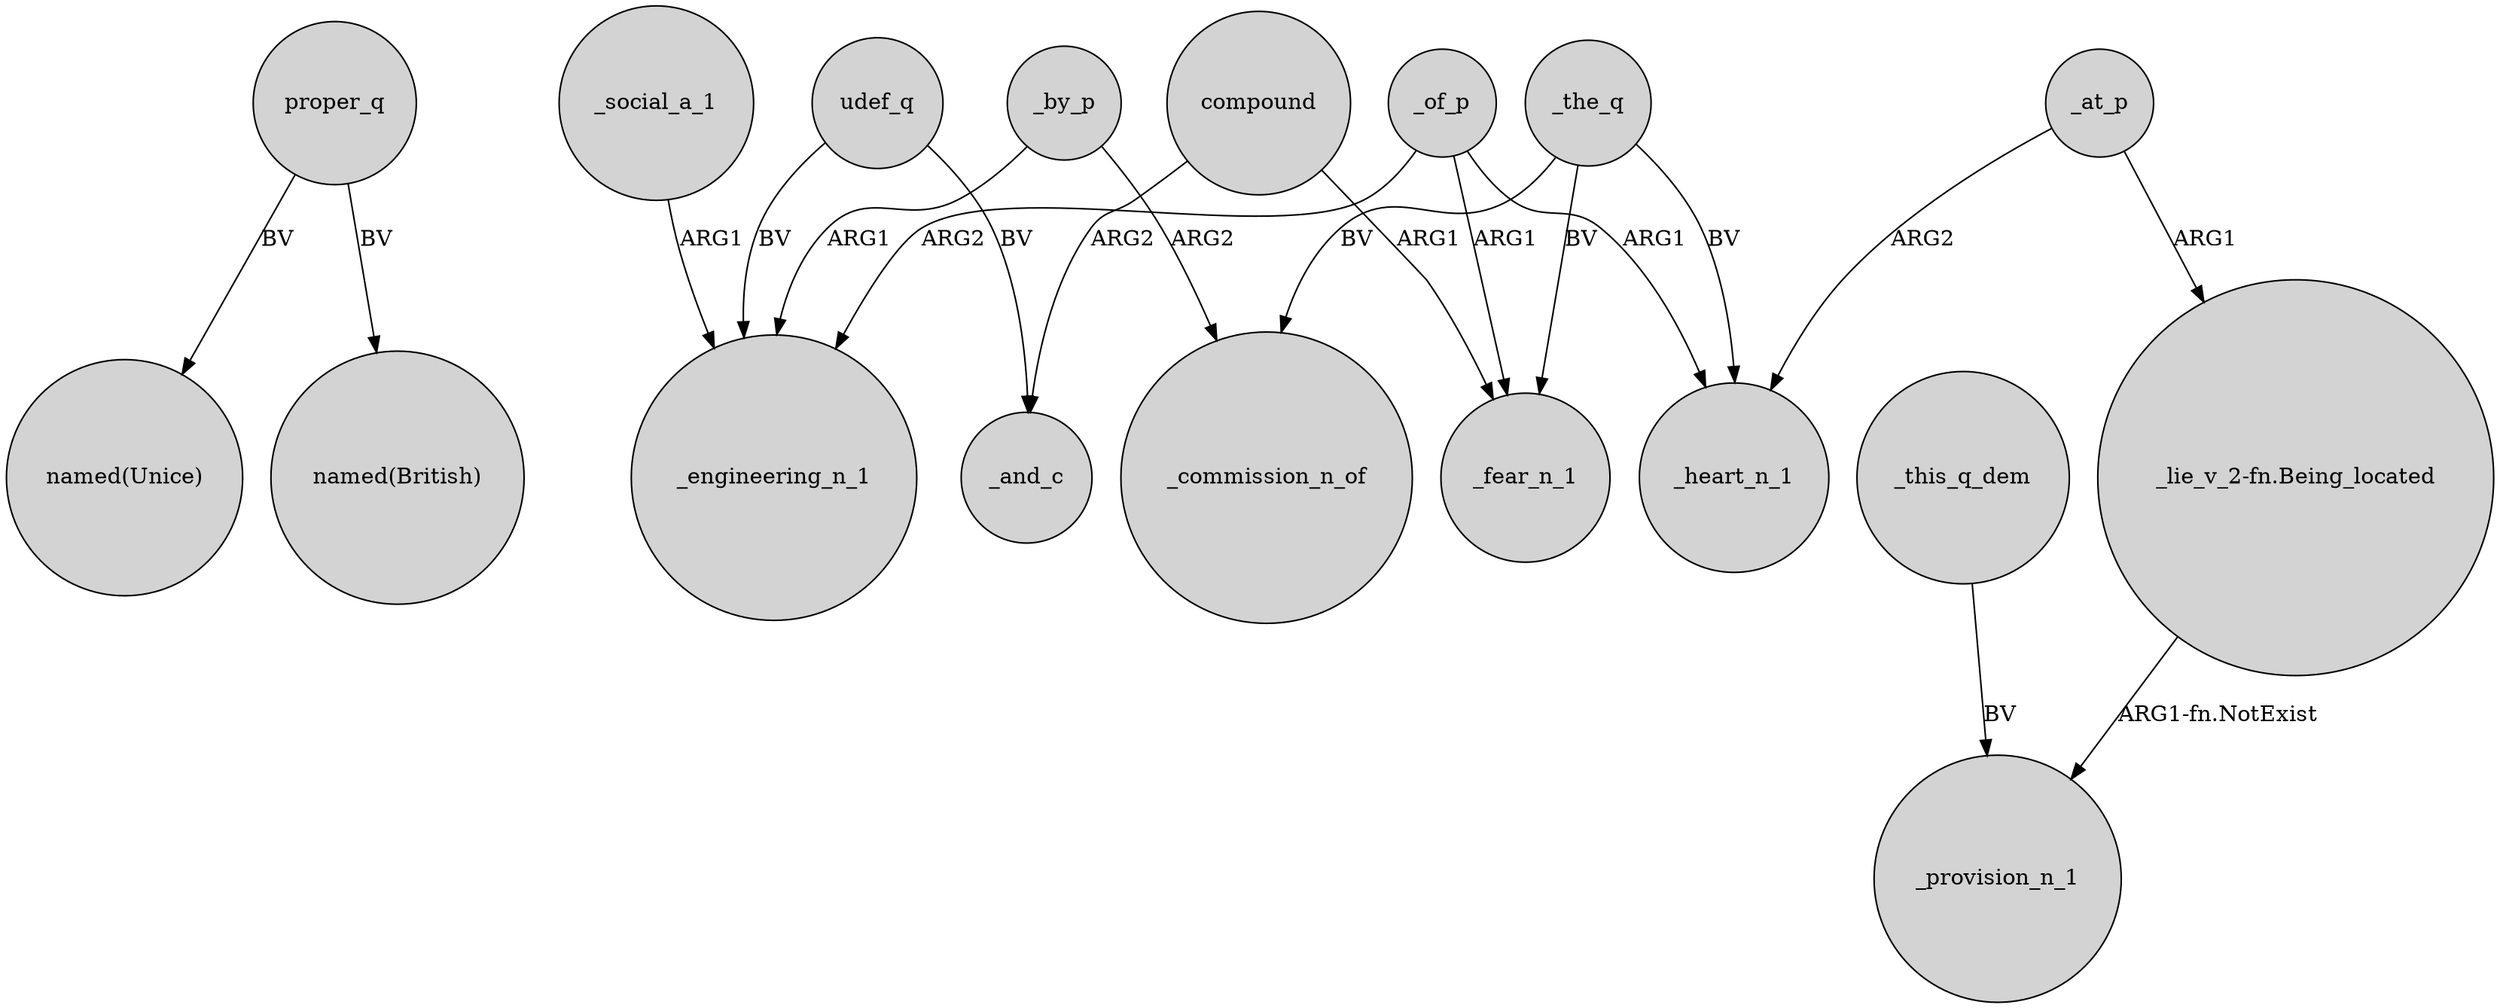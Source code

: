 digraph {
	node [shape=circle style=filled]
	proper_q -> "named(Unice)" [label=BV]
	_by_p -> _engineering_n_1 [label=ARG1]
	_of_p -> _heart_n_1 [label=ARG1]
	_of_p -> _fear_n_1 [label=ARG1]
	_the_q -> _heart_n_1 [label=BV]
	_at_p -> _heart_n_1 [label=ARG2]
	_the_q -> _fear_n_1 [label=BV]
	proper_q -> "named(British)" [label=BV]
	compound -> _and_c [label=ARG2]
	_this_q_dem -> _provision_n_1 [label=BV]
	"_lie_v_2-fn.Being_located" -> _provision_n_1 [label="ARG1-fn.NotExist"]
	compound -> _fear_n_1 [label=ARG1]
	_social_a_1 -> _engineering_n_1 [label=ARG1]
	_the_q -> _commission_n_of [label=BV]
	_of_p -> _engineering_n_1 [label=ARG2]
	_at_p -> "_lie_v_2-fn.Being_located" [label=ARG1]
	_by_p -> _commission_n_of [label=ARG2]
	udef_q -> _and_c [label=BV]
	udef_q -> _engineering_n_1 [label=BV]
}
